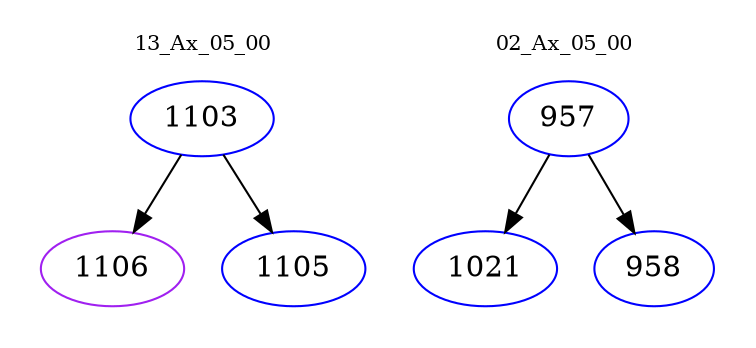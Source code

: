 digraph{
subgraph cluster_0 {
color = white
label = "13_Ax_05_00";
fontsize=10;
T0_1103 [label="1103", color="blue"]
T0_1103 -> T0_1106 [color="black"]
T0_1106 [label="1106", color="purple"]
T0_1103 -> T0_1105 [color="black"]
T0_1105 [label="1105", color="blue"]
}
subgraph cluster_1 {
color = white
label = "02_Ax_05_00";
fontsize=10;
T1_957 [label="957", color="blue"]
T1_957 -> T1_1021 [color="black"]
T1_1021 [label="1021", color="blue"]
T1_957 -> T1_958 [color="black"]
T1_958 [label="958", color="blue"]
}
}

